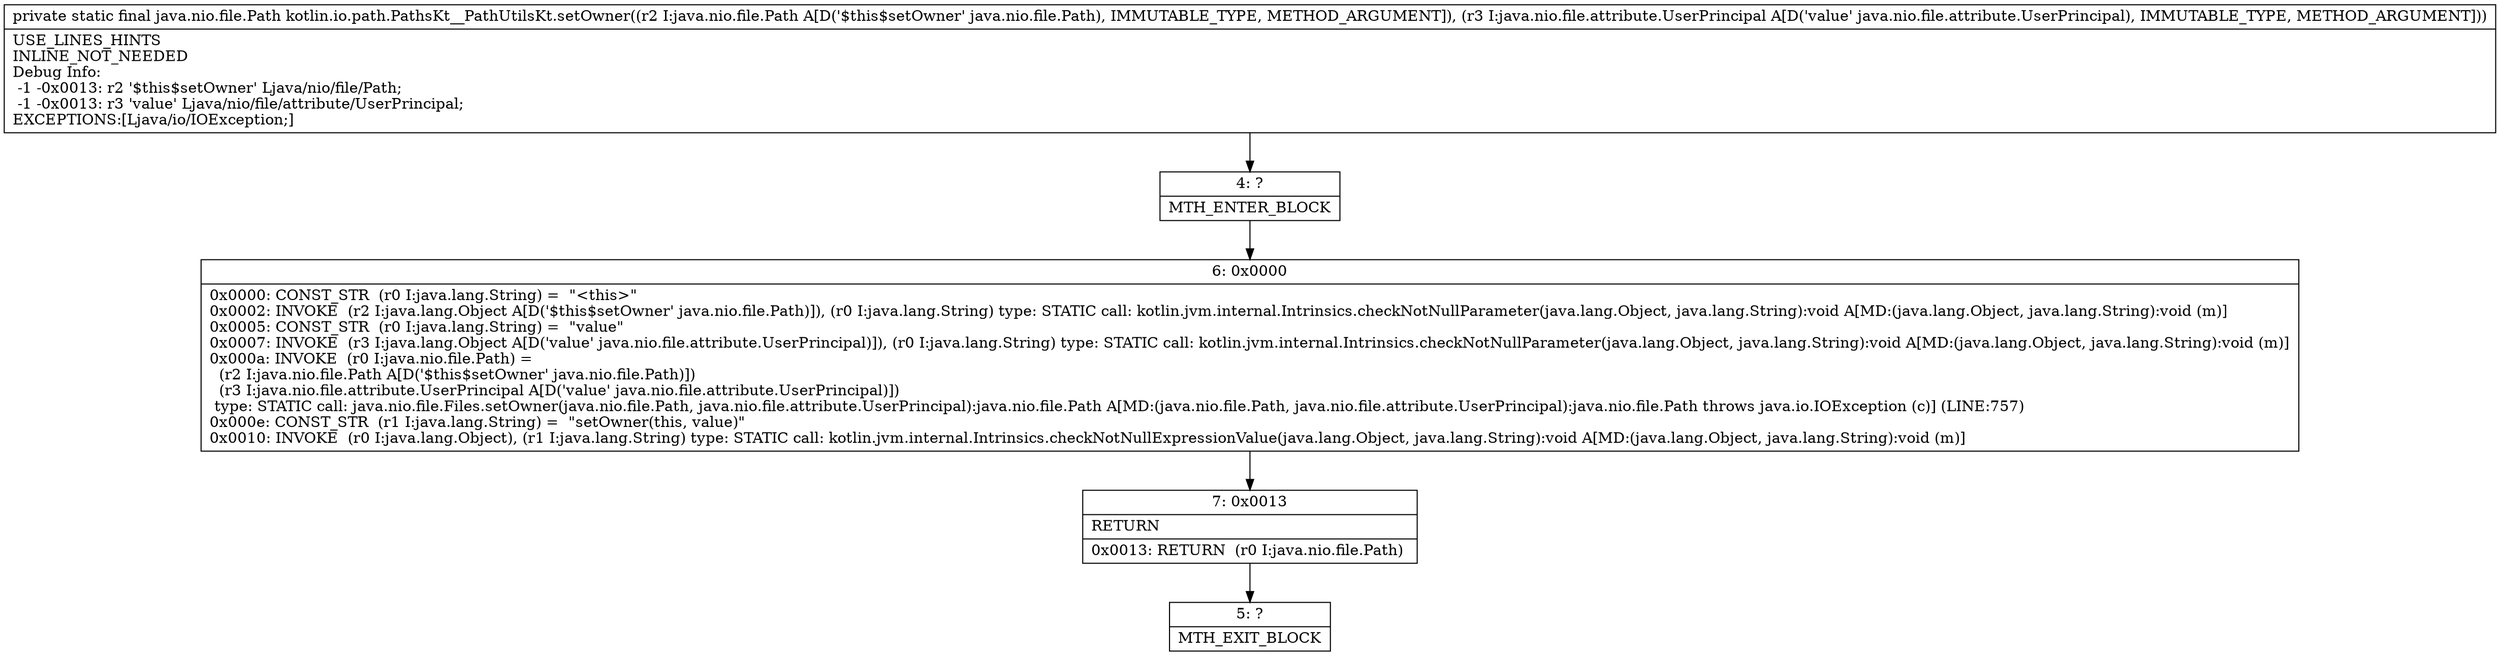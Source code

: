 digraph "CFG forkotlin.io.path.PathsKt__PathUtilsKt.setOwner(Ljava\/nio\/file\/Path;Ljava\/nio\/file\/attribute\/UserPrincipal;)Ljava\/nio\/file\/Path;" {
Node_4 [shape=record,label="{4\:\ ?|MTH_ENTER_BLOCK\l}"];
Node_6 [shape=record,label="{6\:\ 0x0000|0x0000: CONST_STR  (r0 I:java.lang.String) =  \"\<this\>\" \l0x0002: INVOKE  (r2 I:java.lang.Object A[D('$this$setOwner' java.nio.file.Path)]), (r0 I:java.lang.String) type: STATIC call: kotlin.jvm.internal.Intrinsics.checkNotNullParameter(java.lang.Object, java.lang.String):void A[MD:(java.lang.Object, java.lang.String):void (m)]\l0x0005: CONST_STR  (r0 I:java.lang.String) =  \"value\" \l0x0007: INVOKE  (r3 I:java.lang.Object A[D('value' java.nio.file.attribute.UserPrincipal)]), (r0 I:java.lang.String) type: STATIC call: kotlin.jvm.internal.Intrinsics.checkNotNullParameter(java.lang.Object, java.lang.String):void A[MD:(java.lang.Object, java.lang.String):void (m)]\l0x000a: INVOKE  (r0 I:java.nio.file.Path) = \l  (r2 I:java.nio.file.Path A[D('$this$setOwner' java.nio.file.Path)])\l  (r3 I:java.nio.file.attribute.UserPrincipal A[D('value' java.nio.file.attribute.UserPrincipal)])\l type: STATIC call: java.nio.file.Files.setOwner(java.nio.file.Path, java.nio.file.attribute.UserPrincipal):java.nio.file.Path A[MD:(java.nio.file.Path, java.nio.file.attribute.UserPrincipal):java.nio.file.Path throws java.io.IOException (c)] (LINE:757)\l0x000e: CONST_STR  (r1 I:java.lang.String) =  \"setOwner(this, value)\" \l0x0010: INVOKE  (r0 I:java.lang.Object), (r1 I:java.lang.String) type: STATIC call: kotlin.jvm.internal.Intrinsics.checkNotNullExpressionValue(java.lang.Object, java.lang.String):void A[MD:(java.lang.Object, java.lang.String):void (m)]\l}"];
Node_7 [shape=record,label="{7\:\ 0x0013|RETURN\l|0x0013: RETURN  (r0 I:java.nio.file.Path) \l}"];
Node_5 [shape=record,label="{5\:\ ?|MTH_EXIT_BLOCK\l}"];
MethodNode[shape=record,label="{private static final java.nio.file.Path kotlin.io.path.PathsKt__PathUtilsKt.setOwner((r2 I:java.nio.file.Path A[D('$this$setOwner' java.nio.file.Path), IMMUTABLE_TYPE, METHOD_ARGUMENT]), (r3 I:java.nio.file.attribute.UserPrincipal A[D('value' java.nio.file.attribute.UserPrincipal), IMMUTABLE_TYPE, METHOD_ARGUMENT]))  | USE_LINES_HINTS\lINLINE_NOT_NEEDED\lDebug Info:\l  \-1 \-0x0013: r2 '$this$setOwner' Ljava\/nio\/file\/Path;\l  \-1 \-0x0013: r3 'value' Ljava\/nio\/file\/attribute\/UserPrincipal;\lEXCEPTIONS:[Ljava\/io\/IOException;]\l}"];
MethodNode -> Node_4;Node_4 -> Node_6;
Node_6 -> Node_7;
Node_7 -> Node_5;
}

